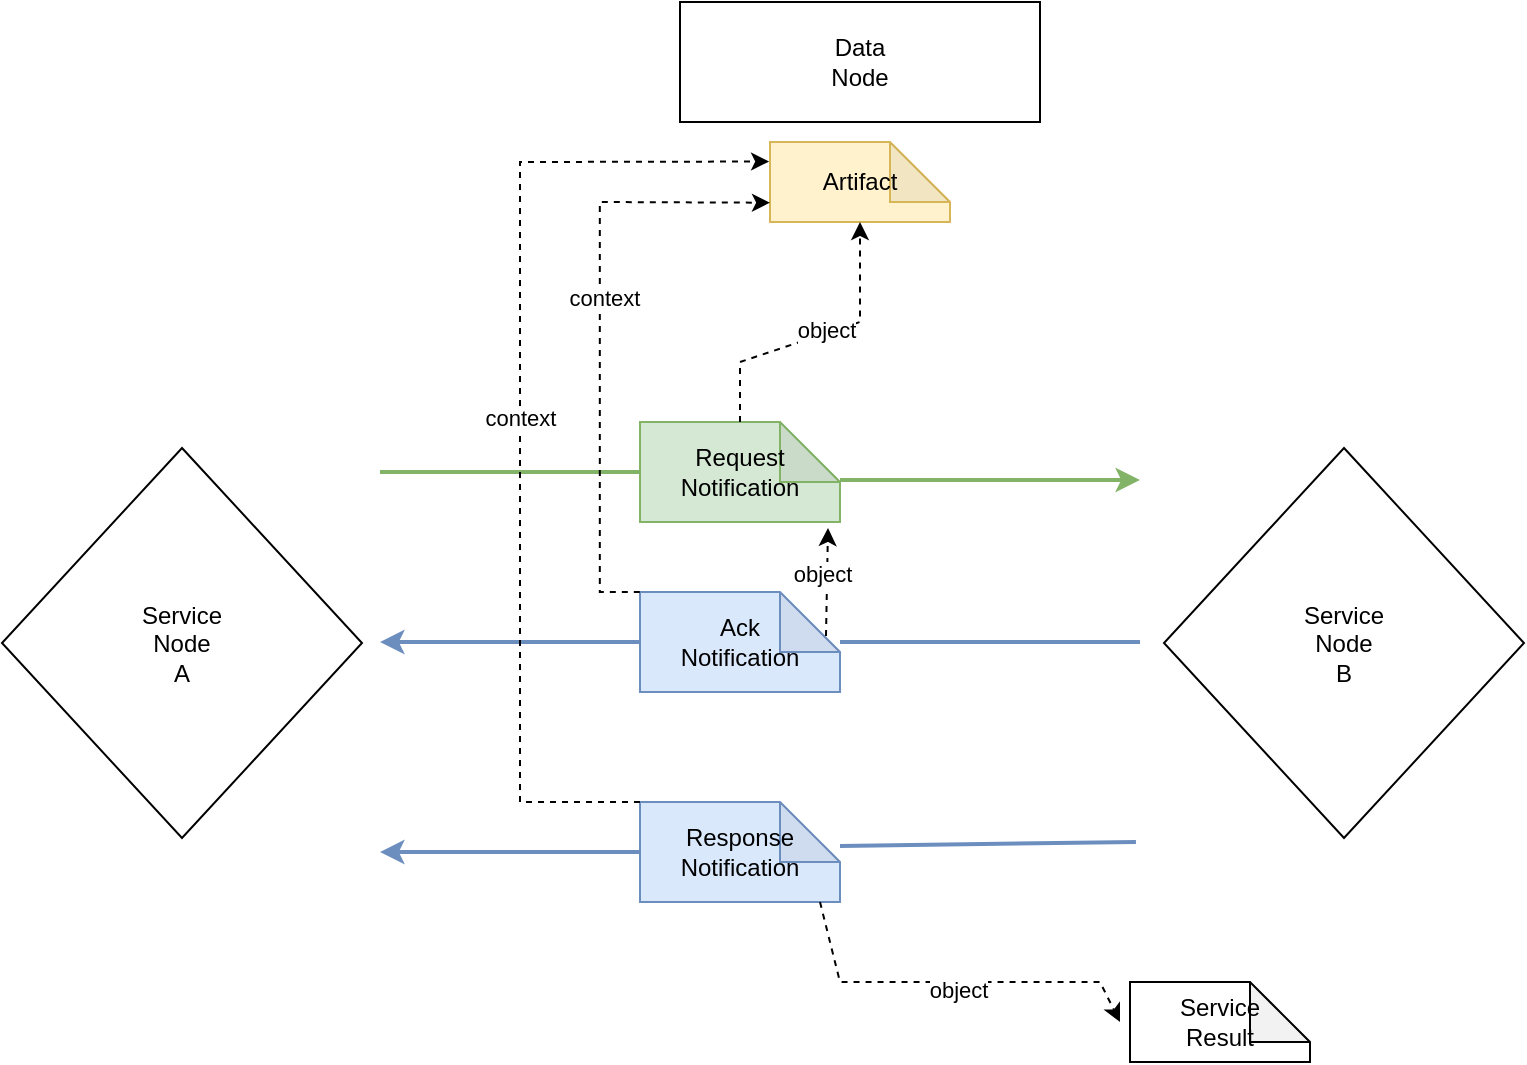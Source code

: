 <mxfile version="20.3.0" type="google"><diagram id="J8pKvRJgtBKw3Znr7KlD" name="Page-1"><mxGraphModel grid="1" page="1" gridSize="10" guides="1" tooltips="1" connect="1" arrows="1" fold="1" pageScale="1" pageWidth="1169" pageHeight="827" math="0" shadow="0"><root><mxCell id="0"/><mxCell id="1" parent="0"/><mxCell id="wtFsi6ZPi-ajLmKfuzcv-2" value="Data&lt;br&gt;Node" style="rounded=0;whiteSpace=wrap;html=1;rotation=0;" vertex="1" parent="1"><mxGeometry x="360" y="80" width="180" height="60" as="geometry"/></mxCell><mxCell id="wtFsi6ZPi-ajLmKfuzcv-4" value="Request&lt;br&gt;Notification" style="shape=note;whiteSpace=wrap;html=1;backgroundOutline=1;darkOpacity=0.05;fillColor=#d5e8d4;strokeColor=#82b366;" vertex="1" parent="1"><mxGeometry x="340" y="290" width="100" height="50" as="geometry"/></mxCell><mxCell id="wtFsi6ZPi-ajLmKfuzcv-16" value="" style="endArrow=none;html=1;rounded=0;entryX=0;entryY=0.5;entryDx=0;entryDy=0;entryPerimeter=0;strokeWidth=2;fillColor=#d5e8d4;strokeColor=#82b366;" edge="1" parent="1" target="wtFsi6ZPi-ajLmKfuzcv-4"><mxGeometry width="50" height="50" relative="1" as="geometry"><mxPoint x="210" y="315" as="sourcePoint"/><mxPoint x="640" y="440" as="targetPoint"/></mxGeometry></mxCell><mxCell id="wtFsi6ZPi-ajLmKfuzcv-17" value="" style="endArrow=classic;html=1;rounded=0;entryX=0;entryY=0.25;entryDx=0;entryDy=0;exitX=0;exitY=0;exitDx=100;exitDy=40;exitPerimeter=0;strokeWidth=2;fillColor=#d5e8d4;strokeColor=#82b366;" edge="1" parent="1"><mxGeometry width="50" height="50" relative="1" as="geometry"><mxPoint x="440" y="319" as="sourcePoint"/><mxPoint x="590" y="319" as="targetPoint"/></mxGeometry></mxCell><mxCell id="wtFsi6ZPi-ajLmKfuzcv-18" value="Artifact" style="shape=note;whiteSpace=wrap;html=1;backgroundOutline=1;darkOpacity=0.05;fillColor=#fff2cc;strokeColor=#d6b656;" vertex="1" parent="1"><mxGeometry x="405" y="150" width="90" height="40" as="geometry"/></mxCell><mxCell id="wtFsi6ZPi-ajLmKfuzcv-19" value="" style="endArrow=classic;html=1;rounded=0;exitX=0.5;exitY=0;exitDx=0;exitDy=0;exitPerimeter=0;dashed=1;entryX=0.5;entryY=1;entryDx=0;entryDy=0;entryPerimeter=0;" edge="1" parent="1" source="wtFsi6ZPi-ajLmKfuzcv-4" target="wtFsi6ZPi-ajLmKfuzcv-18"><mxGeometry width="50" height="50" relative="1" as="geometry"><mxPoint x="390" y="280" as="sourcePoint"/><mxPoint x="220" y="170" as="targetPoint"/><Array as="points"><mxPoint x="390" y="260"/><mxPoint x="450" y="240"/></Array></mxGeometry></mxCell><mxCell id="wtFsi6ZPi-ajLmKfuzcv-20" value="object" style="edgeLabel;html=1;align=center;verticalAlign=middle;resizable=0;points=[];" vertex="1" connectable="0" parent="wtFsi6ZPi-ajLmKfuzcv-19"><mxGeometry x="0.055" y="1" relative="1" as="geometry"><mxPoint y="-1" as="offset"/></mxGeometry></mxCell><mxCell id="wtFsi6ZPi-ajLmKfuzcv-23" value="Ack&lt;br&gt;Notification" style="shape=note;whiteSpace=wrap;html=1;backgroundOutline=1;darkOpacity=0.05;fillColor=#dae8fc;strokeColor=#6c8ebf;" vertex="1" parent="1"><mxGeometry x="340" y="375" width="100" height="50" as="geometry"/></mxCell><mxCell id="wtFsi6ZPi-ajLmKfuzcv-24" value="" style="endArrow=none;html=1;rounded=0;entryX=0;entryY=0.5;entryDx=0;entryDy=0;fillColor=#dae8fc;strokeColor=#6c8ebf;strokeWidth=2;" edge="1" parent="1" source="wtFsi6ZPi-ajLmKfuzcv-23"><mxGeometry width="50" height="50" relative="1" as="geometry"><mxPoint x="520" y="360" as="sourcePoint"/><mxPoint x="590" y="400" as="targetPoint"/></mxGeometry></mxCell><mxCell id="wtFsi6ZPi-ajLmKfuzcv-25" value="" style="endArrow=classic;html=1;rounded=0;exitX=0;exitY=0.5;exitDx=0;exitDy=0;exitPerimeter=0;fillColor=#dae8fc;strokeColor=#6c8ebf;strokeWidth=2;" edge="1" parent="1" source="wtFsi6ZPi-ajLmKfuzcv-23"><mxGeometry width="50" height="50" relative="1" as="geometry"><mxPoint x="520" y="360" as="sourcePoint"/><mxPoint x="210" y="400" as="targetPoint"/></mxGeometry></mxCell><mxCell id="wtFsi6ZPi-ajLmKfuzcv-26" value="" style="endArrow=classic;html=1;rounded=0;exitX=0;exitY=0;exitDx=0;exitDy=0;exitPerimeter=0;dashed=1;entryX=0.001;entryY=0.759;entryDx=0;entryDy=0;entryPerimeter=0;" edge="1" parent="1"><mxGeometry width="50" height="50" relative="1" as="geometry"><mxPoint x="339.91" y="375.0" as="sourcePoint"/><mxPoint x="405.0" y="180.36" as="targetPoint"/><Array as="points"><mxPoint x="319.91" y="375"/><mxPoint x="319.91" y="180"/></Array></mxGeometry></mxCell><mxCell id="wtFsi6ZPi-ajLmKfuzcv-28" value="context" style="edgeLabel;html=1;align=center;verticalAlign=middle;resizable=0;points=[];" vertex="1" connectable="0" parent="wtFsi6ZPi-ajLmKfuzcv-26"><mxGeometry x="0.116" y="-2" relative="1" as="geometry"><mxPoint as="offset"/></mxGeometry></mxCell><mxCell id="wtFsi6ZPi-ajLmKfuzcv-29" value="" style="endArrow=classic;html=1;rounded=0;dashed=1;exitX=0.93;exitY=0.44;exitDx=0;exitDy=0;exitPerimeter=0;entryX=0.94;entryY=1.06;entryDx=0;entryDy=0;entryPerimeter=0;" edge="1" parent="1" source="wtFsi6ZPi-ajLmKfuzcv-23" target="wtFsi6ZPi-ajLmKfuzcv-4"><mxGeometry width="50" height="50" relative="1" as="geometry"><mxPoint x="520" y="360" as="sourcePoint"/><mxPoint x="570" y="310" as="targetPoint"/></mxGeometry></mxCell><mxCell id="wtFsi6ZPi-ajLmKfuzcv-30" value="object" style="edgeLabel;html=1;align=center;verticalAlign=middle;resizable=0;points=[];" vertex="1" connectable="0" parent="wtFsi6ZPi-ajLmKfuzcv-29"><mxGeometry x="0.146" y="3" relative="1" as="geometry"><mxPoint as="offset"/></mxGeometry></mxCell><mxCell id="wtFsi6ZPi-ajLmKfuzcv-31" value="Response&lt;br&gt;Notification" style="shape=note;whiteSpace=wrap;html=1;backgroundOutline=1;darkOpacity=0.05;fillColor=#dae8fc;strokeColor=#6c8ebf;" vertex="1" parent="1"><mxGeometry x="340" y="480" width="100" height="50" as="geometry"/></mxCell><mxCell id="wtFsi6ZPi-ajLmKfuzcv-32" value="" style="endArrow=none;html=1;rounded=0;entryX=-0.029;entryY=0.857;entryDx=0;entryDy=0;entryPerimeter=0;exitX=1;exitY=0.44;exitDx=0;exitDy=0;exitPerimeter=0;fillColor=#dae8fc;strokeColor=#6c8ebf;strokeWidth=2;" edge="1" parent="1" source="wtFsi6ZPi-ajLmKfuzcv-31"><mxGeometry width="50" height="50" relative="1" as="geometry"><mxPoint x="520" y="360" as="sourcePoint"/><mxPoint x="587.97" y="499.96" as="targetPoint"/></mxGeometry></mxCell><mxCell id="wtFsi6ZPi-ajLmKfuzcv-33" value="" style="endArrow=classic;html=1;rounded=0;exitX=0;exitY=0.5;exitDx=0;exitDy=0;exitPerimeter=0;fillColor=#dae8fc;strokeColor=#6c8ebf;strokeWidth=2;" edge="1" parent="1" source="wtFsi6ZPi-ajLmKfuzcv-31"><mxGeometry width="50" height="50" relative="1" as="geometry"><mxPoint x="520" y="360" as="sourcePoint"/><mxPoint x="210" y="505" as="targetPoint"/></mxGeometry></mxCell><mxCell id="wtFsi6ZPi-ajLmKfuzcv-34" value="context" style="endArrow=classic;html=1;rounded=0;exitX=0;exitY=0;exitDx=0;exitDy=0;exitPerimeter=0;dashed=1;entryX=-0.005;entryY=0.244;entryDx=0;entryDy=0;entryPerimeter=0;" edge="1" parent="1" source="wtFsi6ZPi-ajLmKfuzcv-31" target="wtFsi6ZPi-ajLmKfuzcv-18"><mxGeometry width="50" height="50" relative="1" as="geometry"><mxPoint x="520" y="360" as="sourcePoint"/><mxPoint x="220" y="190" as="targetPoint"/><Array as="points"><mxPoint x="280" y="480"/><mxPoint x="280" y="160"/></Array></mxGeometry></mxCell><mxCell id="wtFsi6ZPi-ajLmKfuzcv-35" value="Service&lt;br&gt;Result" style="shape=note;whiteSpace=wrap;html=1;backgroundOutline=1;darkOpacity=0.05;" vertex="1" parent="1"><mxGeometry x="585" y="570" width="90" height="40" as="geometry"/></mxCell><mxCell id="wtFsi6ZPi-ajLmKfuzcv-36" value="" style="endArrow=classic;html=1;rounded=0;dashed=1;exitX=0.9;exitY=1;exitDx=0;exitDy=0;exitPerimeter=0;" edge="1" parent="1" source="wtFsi6ZPi-ajLmKfuzcv-31"><mxGeometry width="50" height="50" relative="1" as="geometry"><mxPoint x="520" y="360" as="sourcePoint"/><mxPoint x="580" y="590" as="targetPoint"/><Array as="points"><mxPoint x="440" y="570"/><mxPoint x="570" y="570"/></Array></mxGeometry></mxCell><mxCell id="wtFsi6ZPi-ajLmKfuzcv-37" value="object" style="edgeLabel;html=1;align=center;verticalAlign=middle;resizable=0;points=[];" vertex="1" connectable="0" parent="wtFsi6ZPi-ajLmKfuzcv-36"><mxGeometry x="0.035" y="-4" relative="1" as="geometry"><mxPoint as="offset"/></mxGeometry></mxCell><mxCell id="2aSyJ7bhA3boIRxSg7Xd-1" value="Service&lt;br&gt;Node&lt;br&gt;B" style="rhombus;whiteSpace=wrap;html=1;" vertex="1" parent="1"><mxGeometry x="602" y="303" width="180" height="195" as="geometry"/></mxCell><mxCell id="AgsNUTwaPExD04-NoXrd-1" value="Service&lt;br&gt;Node&lt;br&gt;A" style="rhombus;whiteSpace=wrap;html=1;" vertex="1" parent="1"><mxGeometry x="21" y="303" width="180" height="195" as="geometry"/></mxCell></root></mxGraphModel></diagram></mxfile>